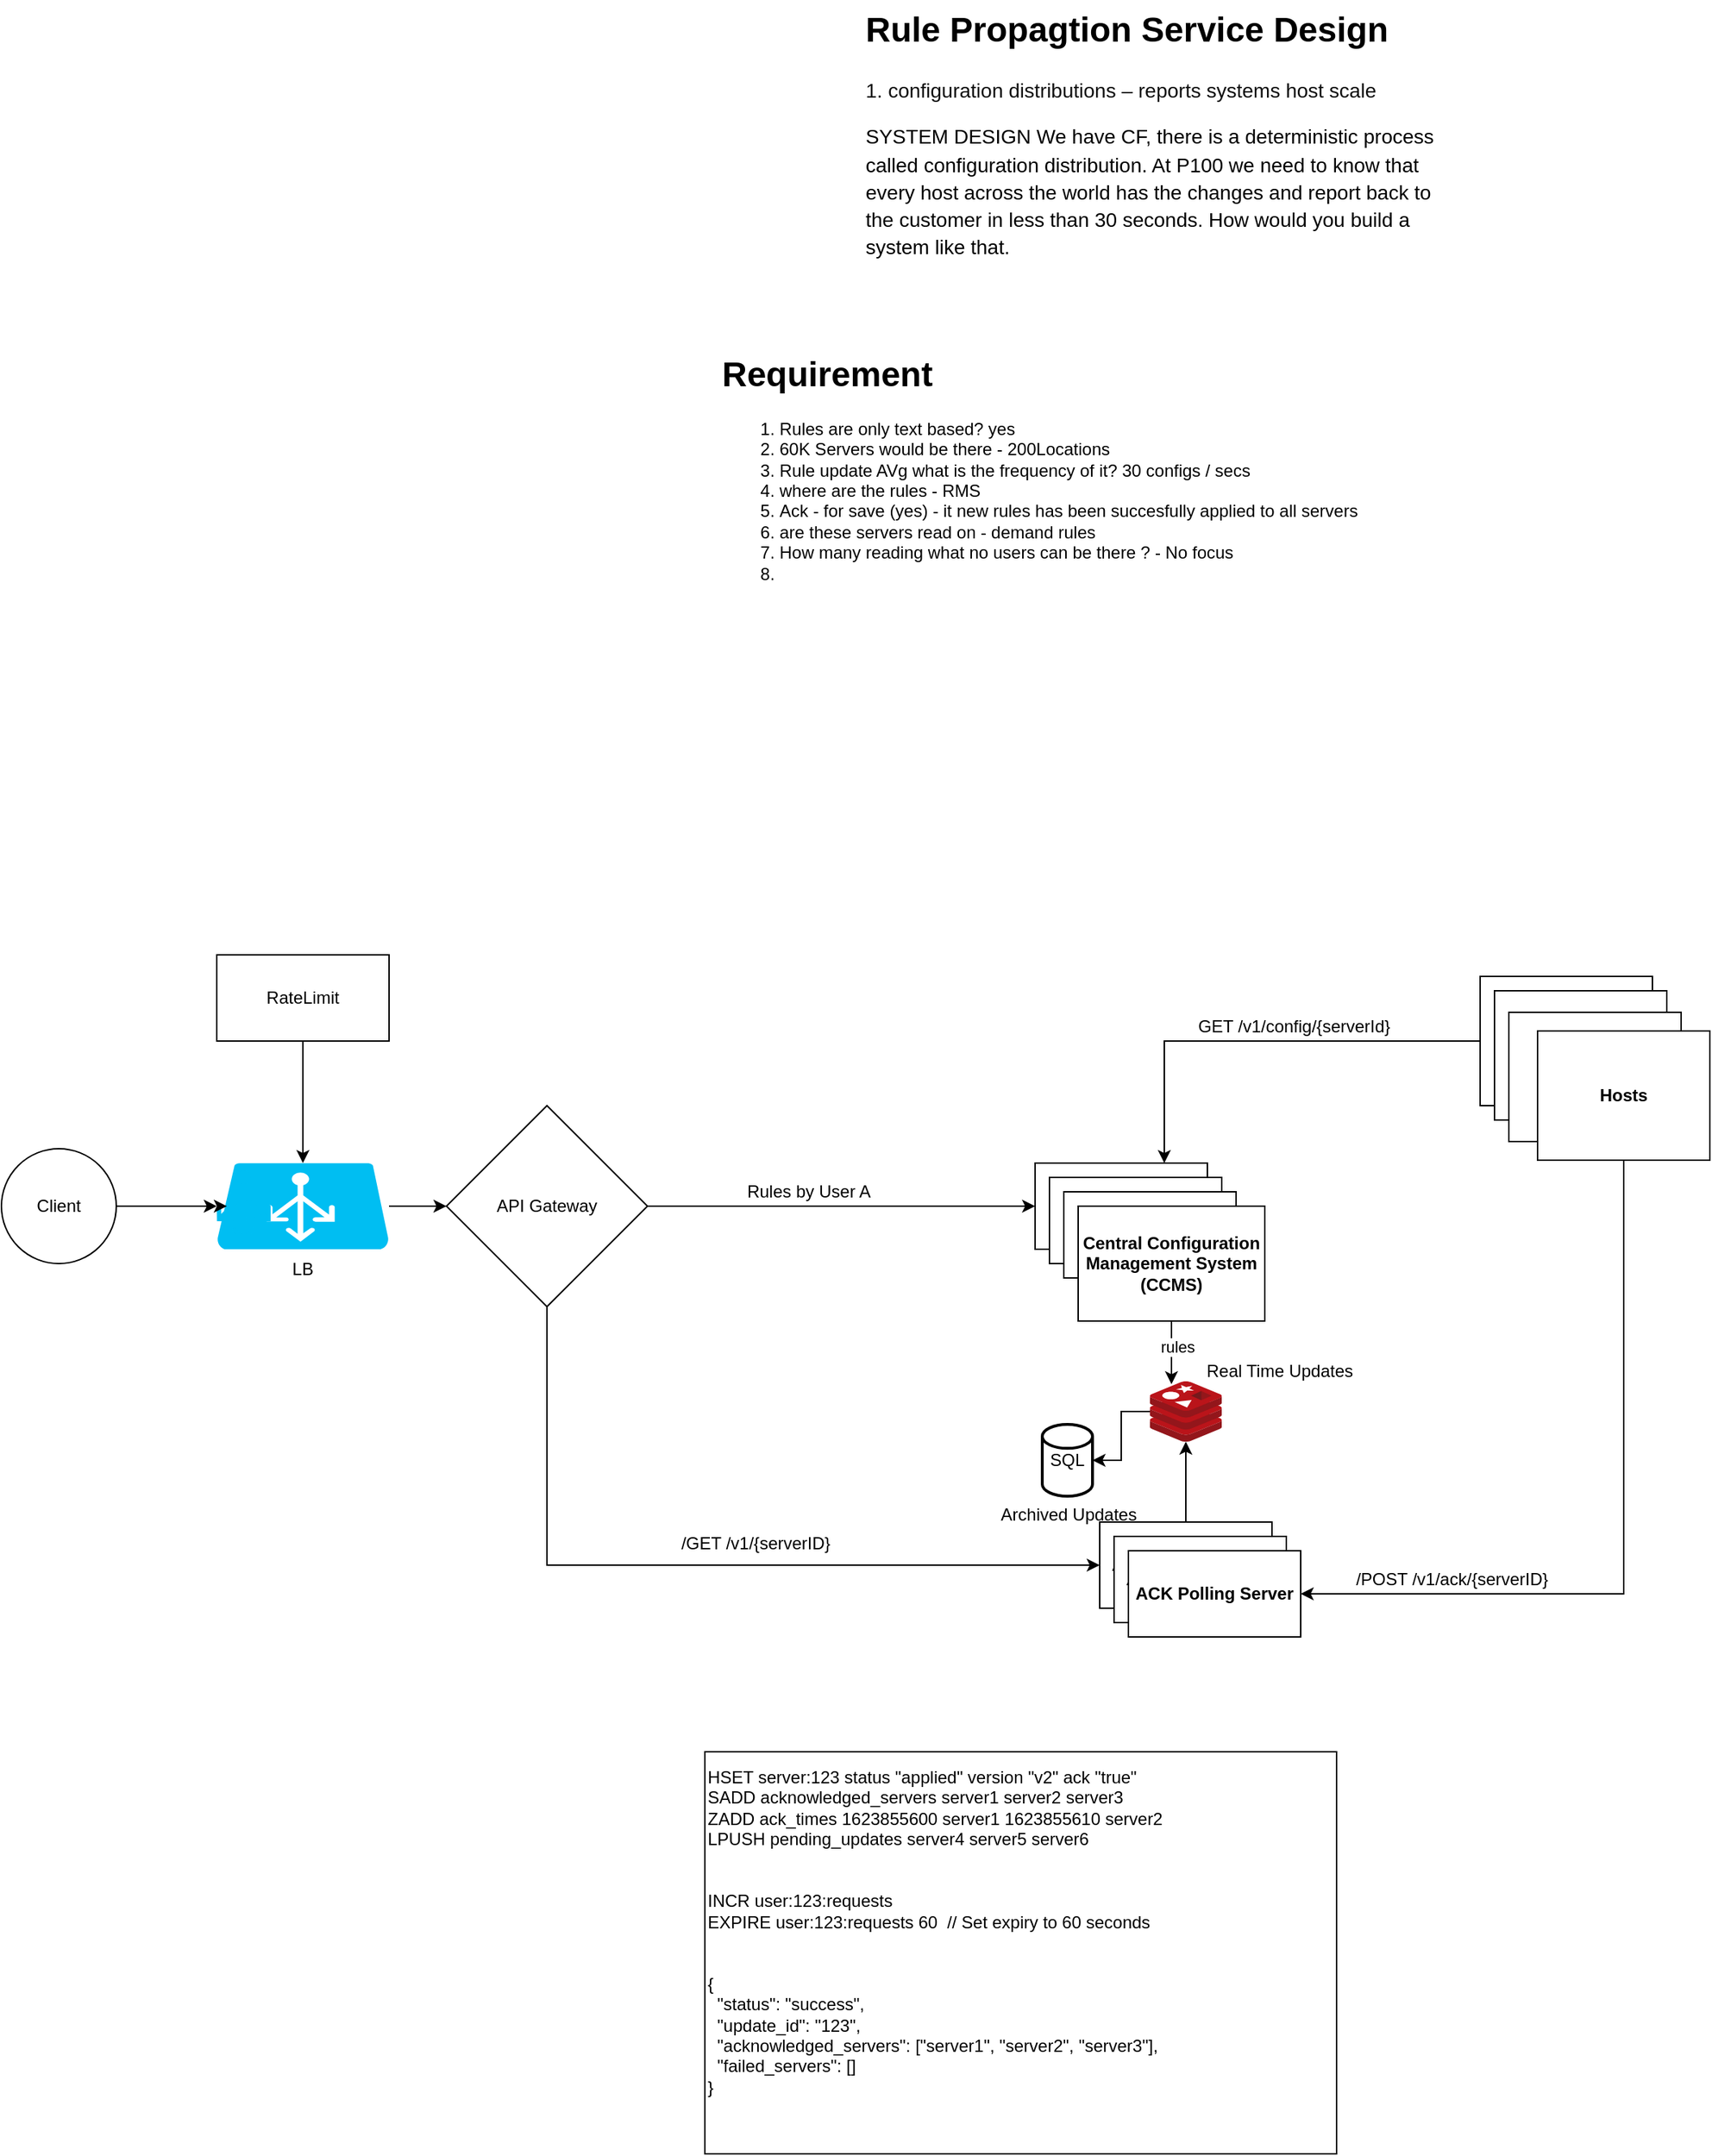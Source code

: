 <mxfile version="24.7.6">
  <diagram name="Page-1" id="2QWok5RA2Jsqw2en2679">
    <mxGraphModel dx="2524" dy="761" grid="1" gridSize="10" guides="1" tooltips="1" connect="1" arrows="1" fold="1" page="1" pageScale="1" pageWidth="850" pageHeight="1100" math="0" shadow="0">
      <root>
        <mxCell id="0" />
        <mxCell id="1" parent="0" />
        <mxCell id="F1d3OdFx98DP0Di4s6Ql-1" value="&lt;h1 style=&quot;margin-top: 0px;&quot;&gt;Rule Propagtion Service Design&lt;/h1&gt;&lt;p style=&quot;margin: 0cm; line-height: 21.6px; font-size: 12pt; font-family: Aptos, sans-serif;&quot; class=&quot;MsoNormal&quot;&gt;&lt;span style=&quot;font-size: 10.5pt; line-height: 18.9px; font-family: Helvetica; color: rgb(14, 14, 14);&quot; lang=&quot;EN-GB&quot;&gt;1. configuration distributions – reports systems host scale&lt;/span&gt;&lt;/p&gt;&lt;p&gt;&lt;span style=&quot;font-size: medium;&quot; class=&quot;linkify&quot;&gt;&lt;span style=&quot;font-size: 10.5pt; line-height: 16.1px;&quot;&gt;SYSTEM DESIGN We have CF, there is a deterministic process called configuration distribution. At P100 we need to know that every host across the world has the changes and report back to the customer in less than 30 seconds. How would you build a system like that.&lt;/span&gt;&lt;/span&gt;&lt;span style=&quot;font-size: medium;&quot;&gt;&lt;/span&gt;&lt;br&gt;&lt;/p&gt;" style="text;html=1;whiteSpace=wrap;overflow=hidden;rounded=0;" parent="1" vertex="1">
          <mxGeometry x="200" y="20" width="410" height="190" as="geometry" />
        </mxCell>
        <mxCell id="F1d3OdFx98DP0Di4s6Ql-2" value="&lt;h1 style=&quot;margin-top: 0px;&quot;&gt;Requirement&lt;/h1&gt;&lt;p&gt;&lt;/p&gt;&lt;ol&gt;&lt;li&gt;Rules are only text based? yes&lt;/li&gt;&lt;li&gt;60K Servers would be there - 200Locations&amp;nbsp;&lt;/li&gt;&lt;li&gt;Rule update AVg what is the frequency of it? 30 configs / secs&amp;nbsp;&lt;/li&gt;&lt;li&gt;where are the rules - RMS&amp;nbsp;&lt;/li&gt;&lt;li&gt;Ack - for save (yes) - it new rules has been succesfully applied to all servers&lt;/li&gt;&lt;li&gt;are these servers read on - demand rules&amp;nbsp;&lt;/li&gt;&lt;li&gt;How many reading what no users can be there ? - No focus&lt;/li&gt;&lt;li&gt;&lt;br&gt;&lt;/li&gt;&lt;/ol&gt;&lt;p&gt;&lt;/p&gt;" style="text;html=1;whiteSpace=wrap;overflow=hidden;rounded=0;" parent="1" vertex="1">
          <mxGeometry x="100" y="260" width="690" height="210" as="geometry" />
        </mxCell>
        <mxCell id="F1d3OdFx98DP0Di4s6Ql-3" value="Rule Management Service (WS)" style="rounded=0;whiteSpace=wrap;html=1;" parent="1" vertex="1">
          <mxGeometry x="320" y="830" width="120" height="60" as="geometry" />
        </mxCell>
        <mxCell id="F1d3OdFx98DP0Di4s6Ql-6" style="edgeStyle=orthogonalEdgeStyle;rounded=0;orthogonalLoop=1;jettySize=auto;html=1;" parent="1" source="F1d3OdFx98DP0Di4s6Ql-5" target="F1d3OdFx98DP0Di4s6Ql-33" edge="1">
          <mxGeometry relative="1" as="geometry" />
        </mxCell>
        <mxCell id="F1d3OdFx98DP0Di4s6Ql-5" value="LB" style="rounded=0;whiteSpace=wrap;html=1;verticalLabelPosition=bottom;verticalAlign=top;strokeColor=none;fillColor=#00BEF2;shape=mxgraph.azure.azure_load_balancer;" parent="1" vertex="1">
          <mxGeometry x="-250" y="830" width="120" height="60" as="geometry" />
        </mxCell>
        <mxCell id="F1d3OdFx98DP0Di4s6Ql-8" style="edgeStyle=orthogonalEdgeStyle;rounded=0;orthogonalLoop=1;jettySize=auto;html=1;entryX=0;entryY=0.5;entryDx=0;entryDy=0;" parent="1" source="F1d3OdFx98DP0Di4s6Ql-7" target="F1d3OdFx98DP0Di4s6Ql-5" edge="1">
          <mxGeometry relative="1" as="geometry" />
        </mxCell>
        <mxCell id="F1d3OdFx98DP0Di4s6Ql-7" value="Client" style="ellipse;whiteSpace=wrap;html=1;aspect=fixed;" parent="1" vertex="1">
          <mxGeometry x="-400" y="820" width="80" height="80" as="geometry" />
        </mxCell>
        <mxCell id="F1d3OdFx98DP0Di4s6Ql-10" style="edgeStyle=orthogonalEdgeStyle;rounded=0;orthogonalLoop=1;jettySize=auto;html=1;entryX=0.5;entryY=0;entryDx=0;entryDy=0;" parent="1" source="F1d3OdFx98DP0Di4s6Ql-9" target="F1d3OdFx98DP0Di4s6Ql-5" edge="1">
          <mxGeometry relative="1" as="geometry" />
        </mxCell>
        <mxCell id="F1d3OdFx98DP0Di4s6Ql-9" value="RateLimit" style="rounded=0;whiteSpace=wrap;html=1;" parent="1" vertex="1">
          <mxGeometry x="-250" y="685" width="120" height="60" as="geometry" />
        </mxCell>
        <mxCell id="jX-gIIulzCaMPwgweBgl-16" style="edgeStyle=orthogonalEdgeStyle;rounded=0;orthogonalLoop=1;jettySize=auto;html=1;entryX=0.75;entryY=0;entryDx=0;entryDy=0;" parent="1" source="F1d3OdFx98DP0Di4s6Ql-11" target="F1d3OdFx98DP0Di4s6Ql-3" edge="1">
          <mxGeometry relative="1" as="geometry" />
        </mxCell>
        <mxCell id="F1d3OdFx98DP0Di4s6Ql-11" value="" style="rounded=0;whiteSpace=wrap;html=1;" parent="1" vertex="1">
          <mxGeometry x="630" y="700" width="120" height="90" as="geometry" />
        </mxCell>
        <mxCell id="F1d3OdFx98DP0Di4s6Ql-12" value="" style="rounded=0;whiteSpace=wrap;html=1;" parent="1" vertex="1">
          <mxGeometry x="640" y="710" width="120" height="90" as="geometry" />
        </mxCell>
        <mxCell id="F1d3OdFx98DP0Di4s6Ql-13" value="" style="rounded=0;whiteSpace=wrap;html=1;" parent="1" vertex="1">
          <mxGeometry x="650" y="725" width="120" height="90" as="geometry" />
        </mxCell>
        <mxCell id="jX-gIIulzCaMPwgweBgl-22" style="edgeStyle=orthogonalEdgeStyle;rounded=0;orthogonalLoop=1;jettySize=auto;html=1;entryX=1;entryY=0.5;entryDx=0;entryDy=0;exitX=0.5;exitY=1;exitDx=0;exitDy=0;" parent="1" source="F1d3OdFx98DP0Di4s6Ql-14" target="jX-gIIulzCaMPwgweBgl-4" edge="1">
          <mxGeometry relative="1" as="geometry" />
        </mxCell>
        <mxCell id="F1d3OdFx98DP0Di4s6Ql-14" value="&lt;b&gt;Hosts&lt;/b&gt;" style="rounded=0;whiteSpace=wrap;html=1;" parent="1" vertex="1">
          <mxGeometry x="670" y="738" width="120" height="90" as="geometry" />
        </mxCell>
        <mxCell id="F1d3OdFx98DP0Di4s6Ql-24" value="Rule Management Service (WS)" style="rounded=0;whiteSpace=wrap;html=1;" parent="1" vertex="1">
          <mxGeometry x="330" y="840" width="120" height="60" as="geometry" />
        </mxCell>
        <mxCell id="F1d3OdFx98DP0Di4s6Ql-25" value="Rule Management Service (WS)" style="rounded=0;whiteSpace=wrap;html=1;" parent="1" vertex="1">
          <mxGeometry x="340" y="850" width="120" height="60" as="geometry" />
        </mxCell>
        <mxCell id="F1d3OdFx98DP0Di4s6Ql-26" value="&lt;p&gt;&lt;strong&gt;Central Configuration Management System (CCMS)&lt;/strong&gt;&lt;/p&gt;" style="rounded=0;whiteSpace=wrap;html=1;" parent="1" vertex="1">
          <mxGeometry x="350" y="860" width="130" height="80" as="geometry" />
        </mxCell>
        <mxCell id="F1d3OdFx98DP0Di4s6Ql-31" value="Rules by User A" style="text;html=1;align=center;verticalAlign=middle;whiteSpace=wrap;rounded=0;" parent="1" vertex="1">
          <mxGeometry x="100" y="835" width="125" height="30" as="geometry" />
        </mxCell>
        <mxCell id="jX-gIIulzCaMPwgweBgl-30" style="edgeStyle=orthogonalEdgeStyle;rounded=0;orthogonalLoop=1;jettySize=auto;html=1;exitX=0.5;exitY=0;exitDx=0;exitDy=0;" parent="1" source="F1d3OdFx98DP0Di4s6Ql-32" target="jX-gIIulzCaMPwgweBgl-7" edge="1">
          <mxGeometry relative="1" as="geometry" />
        </mxCell>
        <mxCell id="F1d3OdFx98DP0Di4s6Ql-32" value="ACK Polling Server" style="rounded=0;whiteSpace=wrap;html=1;" parent="1" vertex="1">
          <mxGeometry x="365" y="1080" width="120" height="60" as="geometry" />
        </mxCell>
        <mxCell id="jX-gIIulzCaMPwgweBgl-1" style="edgeStyle=orthogonalEdgeStyle;rounded=0;orthogonalLoop=1;jettySize=auto;html=1;entryX=0;entryY=0.5;entryDx=0;entryDy=0;" parent="1" source="F1d3OdFx98DP0Di4s6Ql-33" target="F1d3OdFx98DP0Di4s6Ql-3" edge="1">
          <mxGeometry relative="1" as="geometry" />
        </mxCell>
        <mxCell id="jX-gIIulzCaMPwgweBgl-2" style="edgeStyle=orthogonalEdgeStyle;rounded=0;orthogonalLoop=1;jettySize=auto;html=1;entryX=0;entryY=0.5;entryDx=0;entryDy=0;exitX=0.5;exitY=1;exitDx=0;exitDy=0;" parent="1" source="F1d3OdFx98DP0Di4s6Ql-33" target="F1d3OdFx98DP0Di4s6Ql-32" edge="1">
          <mxGeometry relative="1" as="geometry">
            <mxPoint x="-50" y="990" as="targetPoint" />
            <mxPoint x="-20" y="910" as="sourcePoint" />
            <Array as="points">
              <mxPoint x="-20" y="1110" />
            </Array>
          </mxGeometry>
        </mxCell>
        <mxCell id="F1d3OdFx98DP0Di4s6Ql-33" value="API Gateway" style="rhombus;whiteSpace=wrap;html=1;" parent="1" vertex="1">
          <mxGeometry x="-90" y="790" width="140" height="140" as="geometry" />
        </mxCell>
        <mxCell id="jX-gIIulzCaMPwgweBgl-3" value="ACK Polling Server" style="rounded=0;whiteSpace=wrap;html=1;" parent="1" vertex="1">
          <mxGeometry x="375" y="1090" width="120" height="60" as="geometry" />
        </mxCell>
        <mxCell id="jX-gIIulzCaMPwgweBgl-4" value="&lt;b&gt;ACK Polling Server&lt;/b&gt;" style="rounded=0;whiteSpace=wrap;html=1;" parent="1" vertex="1">
          <mxGeometry x="385" y="1100" width="120" height="60" as="geometry" />
        </mxCell>
        <mxCell id="jX-gIIulzCaMPwgweBgl-9" style="edgeStyle=orthogonalEdgeStyle;rounded=0;orthogonalLoop=1;jettySize=auto;html=1;entryX=1;entryY=0.5;entryDx=0;entryDy=0;entryPerimeter=0;" parent="1" source="jX-gIIulzCaMPwgweBgl-7" target="jX-gIIulzCaMPwgweBgl-12" edge="1">
          <mxGeometry relative="1" as="geometry">
            <mxPoint x="430" y="1072" as="targetPoint" />
          </mxGeometry>
        </mxCell>
        <mxCell id="jX-gIIulzCaMPwgweBgl-7" value="" style="image;sketch=0;aspect=fixed;html=1;points=[];align=center;fontSize=12;image=img/lib/mscae/Cache_Redis_Product.svg;" parent="1" vertex="1">
          <mxGeometry x="400" y="982" width="50" height="42" as="geometry" />
        </mxCell>
        <mxCell id="jX-gIIulzCaMPwgweBgl-12" value="SQL" style="strokeWidth=2;html=1;shape=mxgraph.flowchart.database;whiteSpace=wrap;" parent="1" vertex="1">
          <mxGeometry x="325" y="1012" width="35" height="50" as="geometry" />
        </mxCell>
        <mxCell id="jX-gIIulzCaMPwgweBgl-13" value="Archived Updates" style="text;html=1;align=center;verticalAlign=middle;resizable=0;points=[];autosize=1;strokeColor=none;fillColor=none;" parent="1" vertex="1">
          <mxGeometry x="282.5" y="1060" width="120" height="30" as="geometry" />
        </mxCell>
        <mxCell id="jX-gIIulzCaMPwgweBgl-14" value="Real Time Updates" style="text;html=1;align=center;verticalAlign=middle;resizable=0;points=[];autosize=1;strokeColor=none;fillColor=none;" parent="1" vertex="1">
          <mxGeometry x="425" y="960" width="130" height="30" as="geometry" />
        </mxCell>
        <mxCell id="jX-gIIulzCaMPwgweBgl-17" value="GET /v1/config/{serverId}" style="text;html=1;align=center;verticalAlign=middle;resizable=0;points=[];autosize=1;strokeColor=none;fillColor=none;" parent="1" vertex="1">
          <mxGeometry x="420" y="720" width="160" height="30" as="geometry" />
        </mxCell>
        <mxCell id="jX-gIIulzCaMPwgweBgl-20" style="edgeStyle=orthogonalEdgeStyle;rounded=0;orthogonalLoop=1;jettySize=auto;html=1;entryX=0.3;entryY=0.048;entryDx=0;entryDy=0;entryPerimeter=0;" parent="1" source="F1d3OdFx98DP0Di4s6Ql-26" target="jX-gIIulzCaMPwgweBgl-7" edge="1">
          <mxGeometry relative="1" as="geometry" />
        </mxCell>
        <mxCell id="jX-gIIulzCaMPwgweBgl-21" value="rules" style="edgeLabel;html=1;align=center;verticalAlign=middle;resizable=0;points=[];" parent="jX-gIIulzCaMPwgweBgl-20" vertex="1" connectable="0">
          <mxGeometry x="-0.182" y="4" relative="1" as="geometry">
            <mxPoint as="offset" />
          </mxGeometry>
        </mxCell>
        <mxCell id="jX-gIIulzCaMPwgweBgl-23" value="/POST /v1/ack/{serverID}" style="text;html=1;align=center;verticalAlign=middle;resizable=0;points=[];autosize=1;strokeColor=none;fillColor=none;" parent="1" vertex="1">
          <mxGeometry x="530" y="1105" width="160" height="30" as="geometry" />
        </mxCell>
        <mxCell id="jX-gIIulzCaMPwgweBgl-24" value="" style="verticalLabelPosition=bottom;html=1;verticalAlign=top;align=center;strokeColor=none;fillColor=#00BEF2;shape=mxgraph.azure.load_balancer_generic;pointerEvents=1;" parent="1" vertex="1">
          <mxGeometry x="-250" y="835" width="37.5" height="50" as="geometry" />
        </mxCell>
        <mxCell id="jX-gIIulzCaMPwgweBgl-26" style="edgeStyle=orthogonalEdgeStyle;rounded=0;orthogonalLoop=1;jettySize=auto;html=1;exitX=0;exitY=0.5;exitDx=0;exitDy=0;exitPerimeter=0;entryX=0.187;entryY=0.5;entryDx=0;entryDy=0;entryPerimeter=0;" parent="1" source="jX-gIIulzCaMPwgweBgl-24" target="jX-gIIulzCaMPwgweBgl-24" edge="1">
          <mxGeometry relative="1" as="geometry" />
        </mxCell>
        <mxCell id="jX-gIIulzCaMPwgweBgl-27" value="&lt;div&gt;HSET server:123 status &quot;applied&quot; version &quot;v2&quot; ack &quot;true&quot;&lt;/div&gt;&lt;div&gt;&lt;div&gt;SADD acknowledged_servers server1 server2 server3&lt;/div&gt;&lt;/div&gt;&lt;div&gt;&lt;div&gt;ZADD ack_times 1623855600 server1 1623855610 server2&lt;/div&gt;&lt;/div&gt;&lt;div&gt;&lt;div&gt;LPUSH pending_updates server4 server5 server6&lt;/div&gt;&lt;/div&gt;&lt;div&gt;&lt;br&gt;&lt;br&gt;&lt;div&gt;INCR user:123:requests&lt;/div&gt;&lt;div&gt;EXPIRE user:123:requests 60&amp;nbsp; // Set expiry to 60 seconds&lt;br&gt;&lt;br&gt;&lt;br&gt;&lt;div&gt;{&lt;/div&gt;&lt;div&gt;&amp;nbsp; &quot;status&quot;: &quot;success&quot;,&lt;/div&gt;&lt;div&gt;&amp;nbsp; &quot;update_id&quot;: &quot;123&quot;,&lt;/div&gt;&lt;div&gt;&amp;nbsp; &quot;acknowledged_servers&quot;: [&quot;server1&quot;, &quot;server2&quot;, &quot;server3&quot;],&lt;/div&gt;&lt;div&gt;&amp;nbsp; &quot;failed_servers&quot;: []&lt;/div&gt;&lt;div&gt;}&lt;/div&gt;&lt;/div&gt;&lt;/div&gt;&lt;div&gt;&lt;br&gt;&lt;/div&gt;&lt;div&gt;&lt;br&gt;&lt;/div&gt;" style="whiteSpace=wrap;html=1;align=left;" parent="1" vertex="1">
          <mxGeometry x="90" y="1240" width="440" height="280" as="geometry" />
        </mxCell>
        <mxCell id="jX-gIIulzCaMPwgweBgl-28" value="/GET /v1/{serverID}" style="text;html=1;align=center;verticalAlign=middle;resizable=0;points=[];autosize=1;strokeColor=none;fillColor=none;" parent="1" vertex="1">
          <mxGeometry x="60" y="1080" width="130" height="30" as="geometry" />
        </mxCell>
      </root>
    </mxGraphModel>
  </diagram>
</mxfile>
